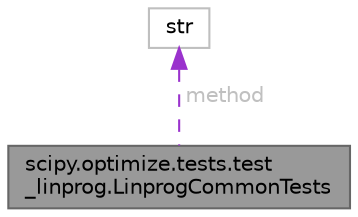 digraph "scipy.optimize.tests.test_linprog.LinprogCommonTests"
{
 // LATEX_PDF_SIZE
  bgcolor="transparent";
  edge [fontname=Helvetica,fontsize=10,labelfontname=Helvetica,labelfontsize=10];
  node [fontname=Helvetica,fontsize=10,shape=box,height=0.2,width=0.4];
  Node1 [id="Node000001",label="scipy.optimize.tests.test\l_linprog.LinprogCommonTests",height=0.2,width=0.4,color="gray40", fillcolor="grey60", style="filled", fontcolor="black",tooltip="Common Tests #."];
  Node2 -> Node1 [id="edge1_Node000001_Node000002",dir="back",color="darkorchid3",style="dashed",tooltip=" ",label=" method",fontcolor="grey" ];
  Node2 [id="Node000002",label="str",height=0.2,width=0.4,color="grey75", fillcolor="white", style="filled",tooltip=" "];
}
